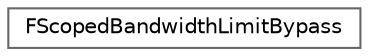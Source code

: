 digraph "Graphical Class Hierarchy"
{
 // INTERACTIVE_SVG=YES
 // LATEX_PDF_SIZE
  bgcolor="transparent";
  edge [fontname=Helvetica,fontsize=10,labelfontname=Helvetica,labelfontsize=10];
  node [fontname=Helvetica,fontsize=10,shape=box,height=0.2,width=0.4];
  rankdir="LR";
  Node0 [id="Node000000",label="FScopedBandwidthLimitBypass",height=0.2,width=0.4,color="grey40", fillcolor="white", style="filled",URL="$df/d63/structFScopedBandwidthLimitBypass.html",tooltip=" "];
}
